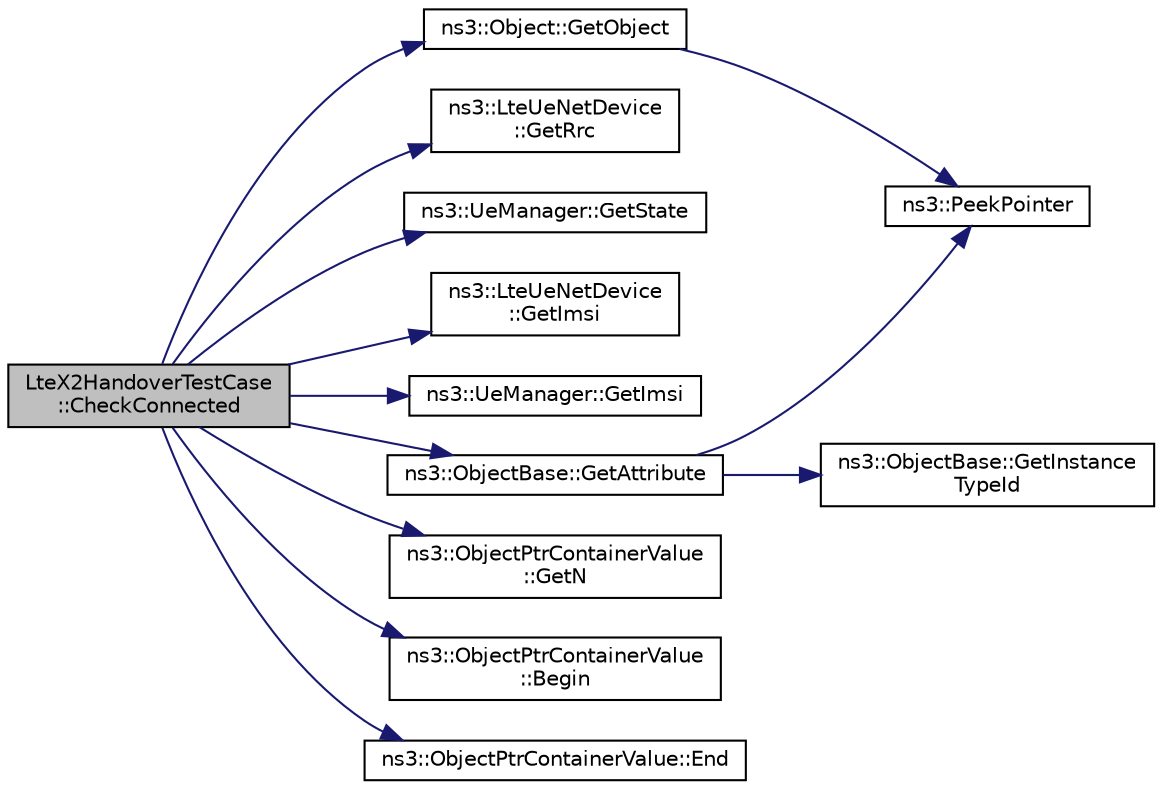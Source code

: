 digraph "LteX2HandoverTestCase::CheckConnected"
{
  edge [fontname="Helvetica",fontsize="10",labelfontname="Helvetica",labelfontsize="10"];
  node [fontname="Helvetica",fontsize="10",shape=record];
  rankdir="LR";
  Node1 [label="LteX2HandoverTestCase\l::CheckConnected",height=0.2,width=0.4,color="black", fillcolor="grey75", style="filled", fontcolor="black"];
  Node1 -> Node2 [color="midnightblue",fontsize="10",style="solid"];
  Node2 [label="ns3::Object::GetObject",height=0.2,width=0.4,color="black", fillcolor="white", style="filled",URL="$d9/d77/classns3_1_1Object.html#a13e18c00017096c8381eb651d5bd0783"];
  Node2 -> Node3 [color="midnightblue",fontsize="10",style="solid"];
  Node3 [label="ns3::PeekPointer",height=0.2,width=0.4,color="black", fillcolor="white", style="filled",URL="$d7/d2e/namespacens3.html#af2a7557fe9afdd98d8f6f8f6e412cf5a"];
  Node1 -> Node4 [color="midnightblue",fontsize="10",style="solid"];
  Node4 [label="ns3::LteUeNetDevice\l::GetRrc",height=0.2,width=0.4,color="black", fillcolor="white", style="filled",URL="$d4/d93/classns3_1_1LteUeNetDevice.html#a1f84e8e99aeb10f4242bbfc7b57a8128"];
  Node1 -> Node5 [color="midnightblue",fontsize="10",style="solid"];
  Node5 [label="ns3::UeManager::GetState",height=0.2,width=0.4,color="black", fillcolor="white", style="filled",URL="$de/d99/classns3_1_1UeManager.html#a401868bb61523c594c69024e2231467a"];
  Node1 -> Node6 [color="midnightblue",fontsize="10",style="solid"];
  Node6 [label="ns3::LteUeNetDevice\l::GetImsi",height=0.2,width=0.4,color="black", fillcolor="white", style="filled",URL="$d4/d93/classns3_1_1LteUeNetDevice.html#a673405bfed4b45c5714f17b0c3bad334"];
  Node1 -> Node7 [color="midnightblue",fontsize="10",style="solid"];
  Node7 [label="ns3::UeManager::GetImsi",height=0.2,width=0.4,color="black", fillcolor="white", style="filled",URL="$de/d99/classns3_1_1UeManager.html#a9609913bb407b13da17a55d9013e8e10"];
  Node1 -> Node8 [color="midnightblue",fontsize="10",style="solid"];
  Node8 [label="ns3::ObjectBase::GetAttribute",height=0.2,width=0.4,color="black", fillcolor="white", style="filled",URL="$d2/dac/classns3_1_1ObjectBase.html#a895d1de2f96063d0e0fd78463e7a7e30"];
  Node8 -> Node9 [color="midnightblue",fontsize="10",style="solid"];
  Node9 [label="ns3::ObjectBase::GetInstance\lTypeId",height=0.2,width=0.4,color="black", fillcolor="white", style="filled",URL="$d2/dac/classns3_1_1ObjectBase.html#abe5b43a6f5b99a92a4c3122db31f06fb"];
  Node8 -> Node3 [color="midnightblue",fontsize="10",style="solid"];
  Node1 -> Node10 [color="midnightblue",fontsize="10",style="solid"];
  Node10 [label="ns3::ObjectPtrContainerValue\l::GetN",height=0.2,width=0.4,color="black", fillcolor="white", style="filled",URL="$db/dcc/classns3_1_1ObjectPtrContainerValue.html#a0b282241030189e3f60e76e52d176710"];
  Node1 -> Node11 [color="midnightblue",fontsize="10",style="solid"];
  Node11 [label="ns3::ObjectPtrContainerValue\l::Begin",height=0.2,width=0.4,color="black", fillcolor="white", style="filled",URL="$db/dcc/classns3_1_1ObjectPtrContainerValue.html#a2dd05c2e7483eb2eeeb0b2389f238815"];
  Node1 -> Node12 [color="midnightblue",fontsize="10",style="solid"];
  Node12 [label="ns3::ObjectPtrContainerValue::End",height=0.2,width=0.4,color="black", fillcolor="white", style="filled",URL="$db/dcc/classns3_1_1ObjectPtrContainerValue.html#a45b7448cf99d2629260c21f740b904d0"];
}
